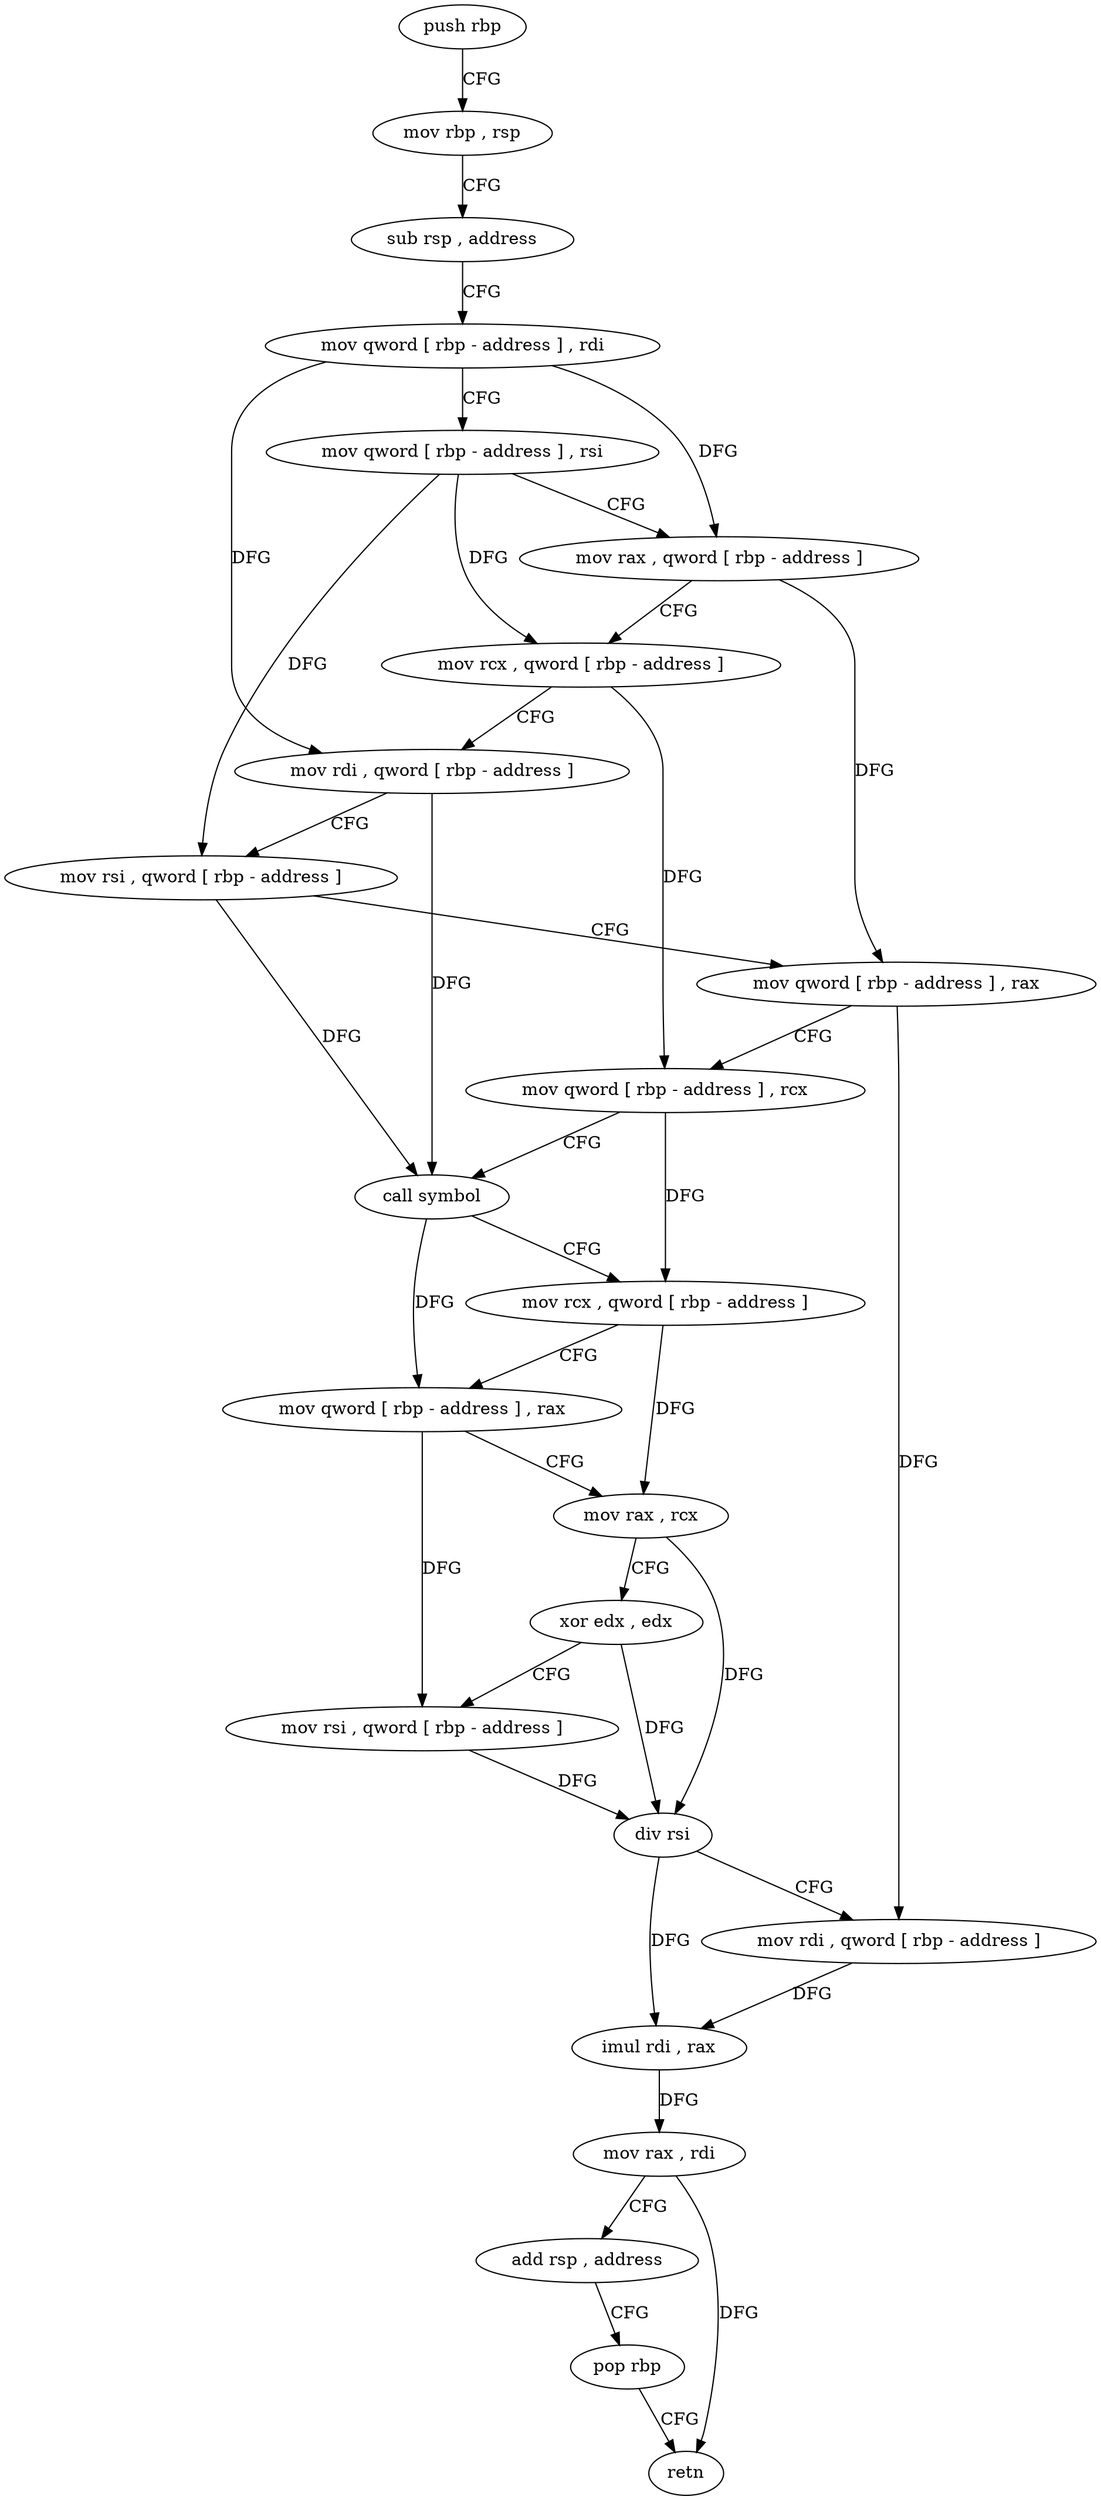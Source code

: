 digraph "func" {
"4217920" [label = "push rbp" ]
"4217921" [label = "mov rbp , rsp" ]
"4217924" [label = "sub rsp , address" ]
"4217928" [label = "mov qword [ rbp - address ] , rdi" ]
"4217932" [label = "mov qword [ rbp - address ] , rsi" ]
"4217936" [label = "mov rax , qword [ rbp - address ]" ]
"4217940" [label = "mov rcx , qword [ rbp - address ]" ]
"4217944" [label = "mov rdi , qword [ rbp - address ]" ]
"4217948" [label = "mov rsi , qword [ rbp - address ]" ]
"4217952" [label = "mov qword [ rbp - address ] , rax" ]
"4217956" [label = "mov qword [ rbp - address ] , rcx" ]
"4217960" [label = "call symbol" ]
"4217965" [label = "mov rcx , qword [ rbp - address ]" ]
"4217969" [label = "mov qword [ rbp - address ] , rax" ]
"4217973" [label = "mov rax , rcx" ]
"4217976" [label = "xor edx , edx" ]
"4217978" [label = "mov rsi , qword [ rbp - address ]" ]
"4217982" [label = "div rsi" ]
"4217985" [label = "mov rdi , qword [ rbp - address ]" ]
"4217989" [label = "imul rdi , rax" ]
"4217993" [label = "mov rax , rdi" ]
"4217996" [label = "add rsp , address" ]
"4218000" [label = "pop rbp" ]
"4218001" [label = "retn" ]
"4217920" -> "4217921" [ label = "CFG" ]
"4217921" -> "4217924" [ label = "CFG" ]
"4217924" -> "4217928" [ label = "CFG" ]
"4217928" -> "4217932" [ label = "CFG" ]
"4217928" -> "4217936" [ label = "DFG" ]
"4217928" -> "4217944" [ label = "DFG" ]
"4217932" -> "4217936" [ label = "CFG" ]
"4217932" -> "4217940" [ label = "DFG" ]
"4217932" -> "4217948" [ label = "DFG" ]
"4217936" -> "4217940" [ label = "CFG" ]
"4217936" -> "4217952" [ label = "DFG" ]
"4217940" -> "4217944" [ label = "CFG" ]
"4217940" -> "4217956" [ label = "DFG" ]
"4217944" -> "4217948" [ label = "CFG" ]
"4217944" -> "4217960" [ label = "DFG" ]
"4217948" -> "4217952" [ label = "CFG" ]
"4217948" -> "4217960" [ label = "DFG" ]
"4217952" -> "4217956" [ label = "CFG" ]
"4217952" -> "4217985" [ label = "DFG" ]
"4217956" -> "4217960" [ label = "CFG" ]
"4217956" -> "4217965" [ label = "DFG" ]
"4217960" -> "4217965" [ label = "CFG" ]
"4217960" -> "4217969" [ label = "DFG" ]
"4217965" -> "4217969" [ label = "CFG" ]
"4217965" -> "4217973" [ label = "DFG" ]
"4217969" -> "4217973" [ label = "CFG" ]
"4217969" -> "4217978" [ label = "DFG" ]
"4217973" -> "4217976" [ label = "CFG" ]
"4217973" -> "4217982" [ label = "DFG" ]
"4217976" -> "4217978" [ label = "CFG" ]
"4217976" -> "4217982" [ label = "DFG" ]
"4217978" -> "4217982" [ label = "DFG" ]
"4217982" -> "4217985" [ label = "CFG" ]
"4217982" -> "4217989" [ label = "DFG" ]
"4217985" -> "4217989" [ label = "DFG" ]
"4217989" -> "4217993" [ label = "DFG" ]
"4217993" -> "4217996" [ label = "CFG" ]
"4217993" -> "4218001" [ label = "DFG" ]
"4217996" -> "4218000" [ label = "CFG" ]
"4218000" -> "4218001" [ label = "CFG" ]
}
